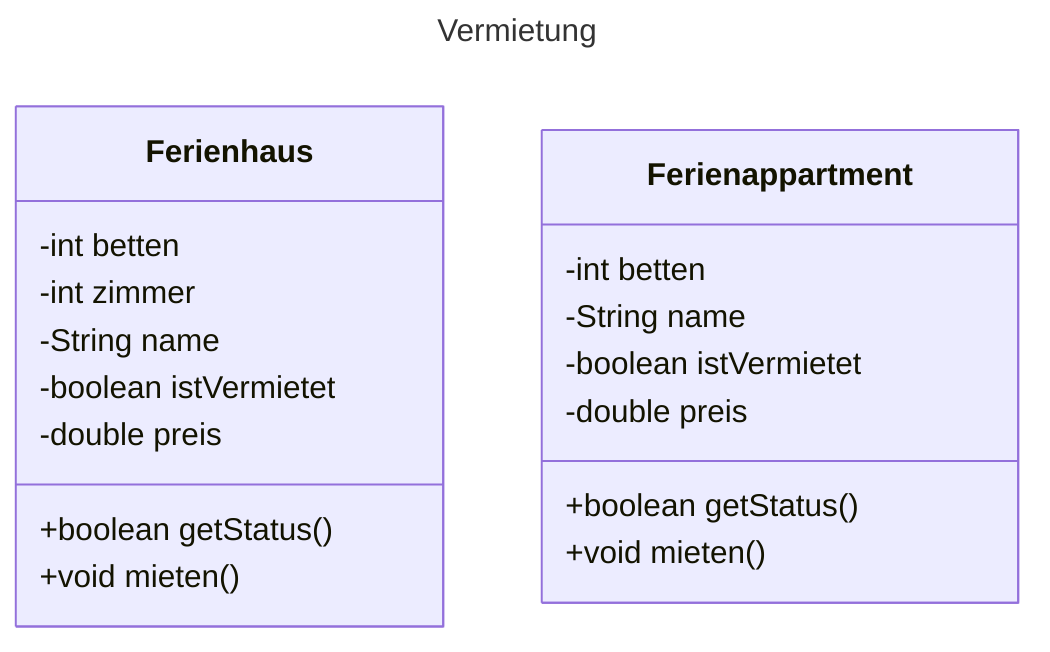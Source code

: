 ---
title: Vermietung
theme: dark
htmlLabels: false
---
classDiagram
	class Ferienhaus{
		-int betten
		-int zimmer
		-String name
		-boolean istVermietet
		-double preis
		+boolean getStatus()
		+void mieten()
	}
	class Ferienappartment{
		-int betten
		-String name
		-boolean istVermietet
		-double preis
		+boolean getStatus()
		+void mieten()
	}